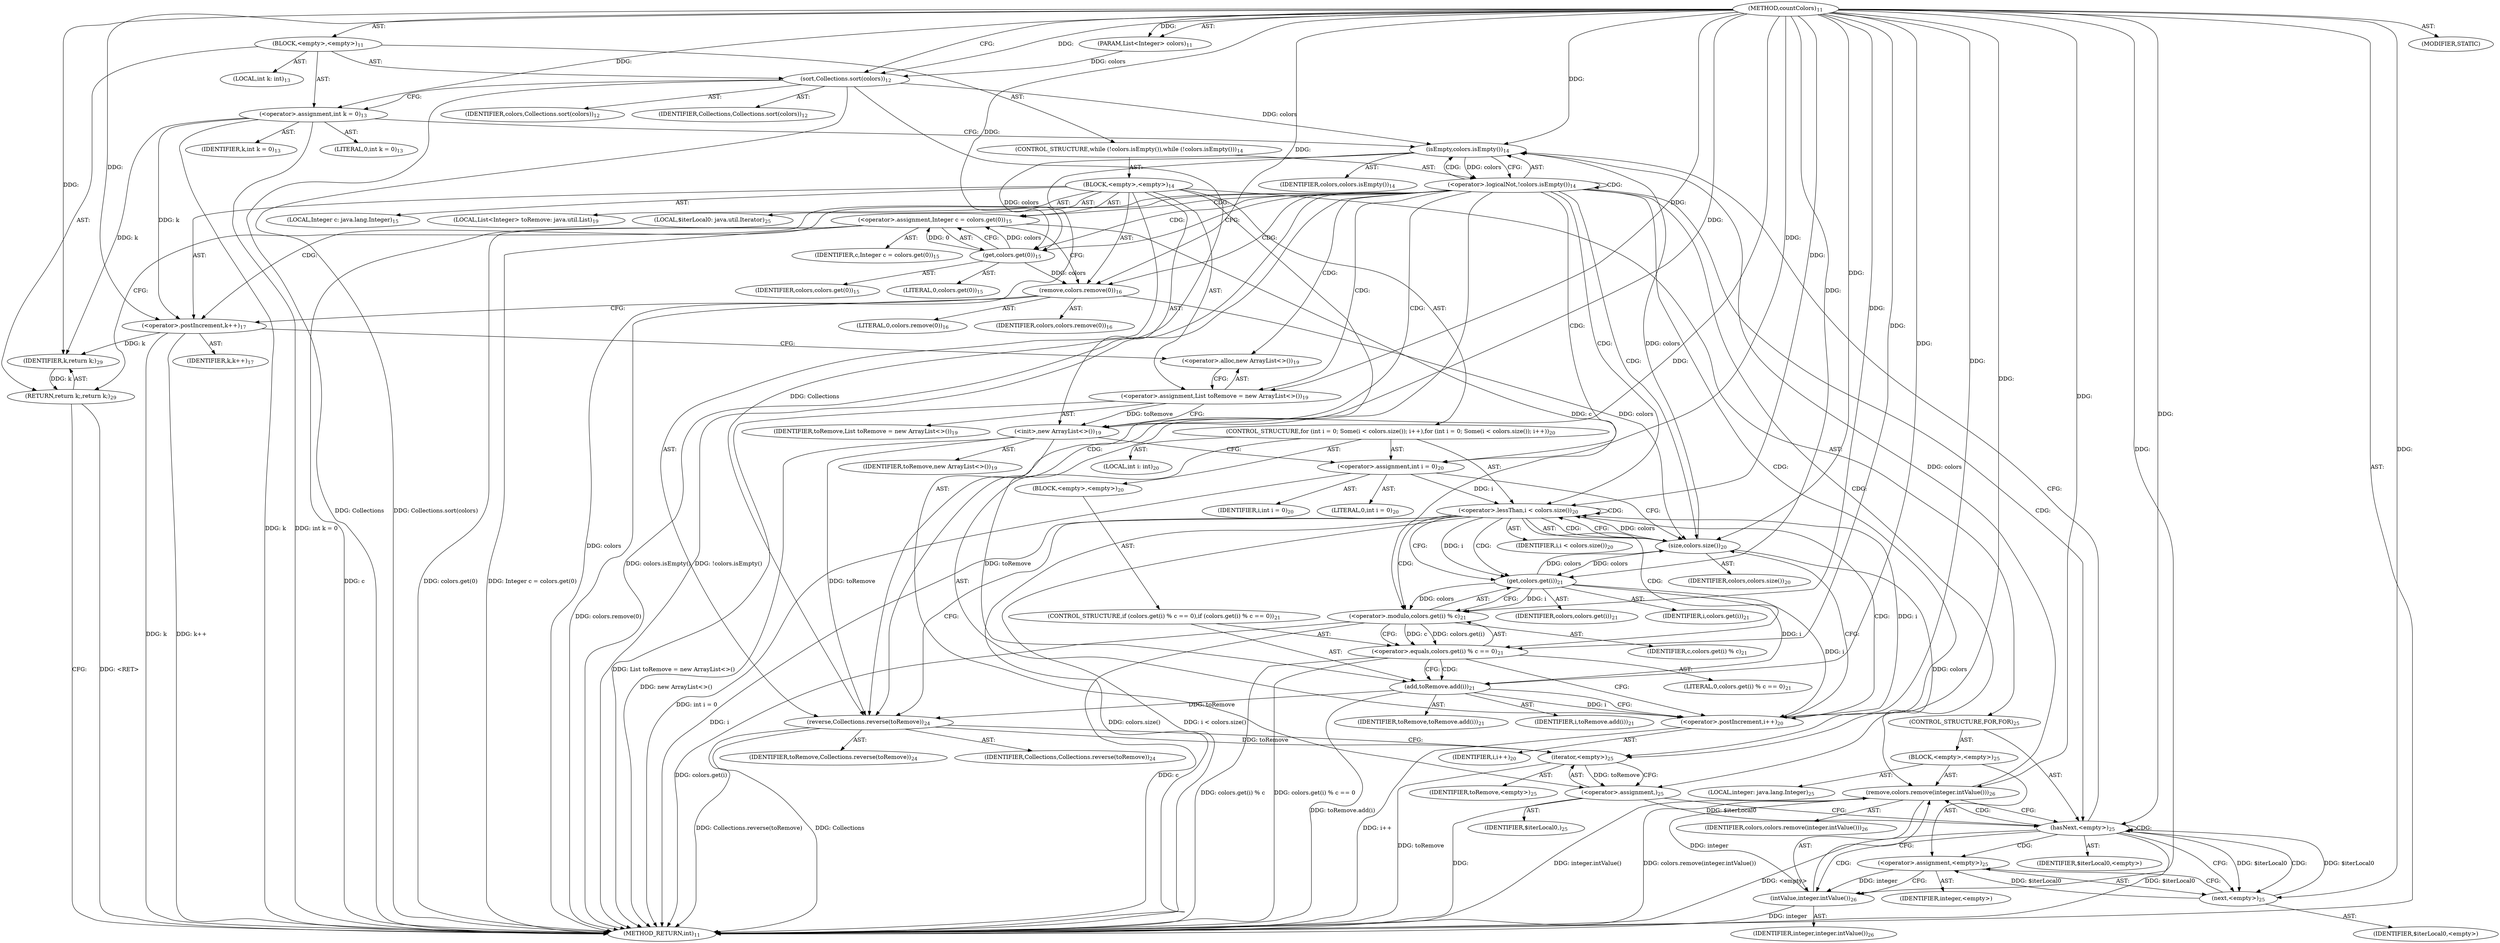digraph "countColors" {  
"21" [label = <(METHOD,countColors)<SUB>11</SUB>> ]
"22" [label = <(PARAM,List&lt;Integer&gt; colors)<SUB>11</SUB>> ]
"23" [label = <(BLOCK,&lt;empty&gt;,&lt;empty&gt;)<SUB>11</SUB>> ]
"24" [label = <(sort,Collections.sort(colors))<SUB>12</SUB>> ]
"25" [label = <(IDENTIFIER,Collections,Collections.sort(colors))<SUB>12</SUB>> ]
"26" [label = <(IDENTIFIER,colors,Collections.sort(colors))<SUB>12</SUB>> ]
"27" [label = <(LOCAL,int k: int)<SUB>13</SUB>> ]
"28" [label = <(&lt;operator&gt;.assignment,int k = 0)<SUB>13</SUB>> ]
"29" [label = <(IDENTIFIER,k,int k = 0)<SUB>13</SUB>> ]
"30" [label = <(LITERAL,0,int k = 0)<SUB>13</SUB>> ]
"31" [label = <(CONTROL_STRUCTURE,while (!colors.isEmpty()),while (!colors.isEmpty()))<SUB>14</SUB>> ]
"32" [label = <(&lt;operator&gt;.logicalNot,!colors.isEmpty())<SUB>14</SUB>> ]
"33" [label = <(isEmpty,colors.isEmpty())<SUB>14</SUB>> ]
"34" [label = <(IDENTIFIER,colors,colors.isEmpty())<SUB>14</SUB>> ]
"35" [label = <(BLOCK,&lt;empty&gt;,&lt;empty&gt;)<SUB>14</SUB>> ]
"36" [label = <(LOCAL,Integer c: java.lang.Integer)<SUB>15</SUB>> ]
"37" [label = <(&lt;operator&gt;.assignment,Integer c = colors.get(0))<SUB>15</SUB>> ]
"38" [label = <(IDENTIFIER,c,Integer c = colors.get(0))<SUB>15</SUB>> ]
"39" [label = <(get,colors.get(0))<SUB>15</SUB>> ]
"40" [label = <(IDENTIFIER,colors,colors.get(0))<SUB>15</SUB>> ]
"41" [label = <(LITERAL,0,colors.get(0))<SUB>15</SUB>> ]
"42" [label = <(remove,colors.remove(0))<SUB>16</SUB>> ]
"43" [label = <(IDENTIFIER,colors,colors.remove(0))<SUB>16</SUB>> ]
"44" [label = <(LITERAL,0,colors.remove(0))<SUB>16</SUB>> ]
"45" [label = <(&lt;operator&gt;.postIncrement,k++)<SUB>17</SUB>> ]
"46" [label = <(IDENTIFIER,k,k++)<SUB>17</SUB>> ]
"4" [label = <(LOCAL,List&lt;Integer&gt; toRemove: java.util.List)<SUB>19</SUB>> ]
"47" [label = <(&lt;operator&gt;.assignment,List toRemove = new ArrayList&lt;&gt;())<SUB>19</SUB>> ]
"48" [label = <(IDENTIFIER,toRemove,List toRemove = new ArrayList&lt;&gt;())<SUB>19</SUB>> ]
"49" [label = <(&lt;operator&gt;.alloc,new ArrayList&lt;&gt;())<SUB>19</SUB>> ]
"50" [label = <(&lt;init&gt;,new ArrayList&lt;&gt;())<SUB>19</SUB>> ]
"3" [label = <(IDENTIFIER,toRemove,new ArrayList&lt;&gt;())<SUB>19</SUB>> ]
"51" [label = <(CONTROL_STRUCTURE,for (int i = 0; Some(i &lt; colors.size()); i++),for (int i = 0; Some(i &lt; colors.size()); i++))<SUB>20</SUB>> ]
"52" [label = <(LOCAL,int i: int)<SUB>20</SUB>> ]
"53" [label = <(&lt;operator&gt;.assignment,int i = 0)<SUB>20</SUB>> ]
"54" [label = <(IDENTIFIER,i,int i = 0)<SUB>20</SUB>> ]
"55" [label = <(LITERAL,0,int i = 0)<SUB>20</SUB>> ]
"56" [label = <(&lt;operator&gt;.lessThan,i &lt; colors.size())<SUB>20</SUB>> ]
"57" [label = <(IDENTIFIER,i,i &lt; colors.size())<SUB>20</SUB>> ]
"58" [label = <(size,colors.size())<SUB>20</SUB>> ]
"59" [label = <(IDENTIFIER,colors,colors.size())<SUB>20</SUB>> ]
"60" [label = <(&lt;operator&gt;.postIncrement,i++)<SUB>20</SUB>> ]
"61" [label = <(IDENTIFIER,i,i++)<SUB>20</SUB>> ]
"62" [label = <(BLOCK,&lt;empty&gt;,&lt;empty&gt;)<SUB>20</SUB>> ]
"63" [label = <(CONTROL_STRUCTURE,if (colors.get(i) % c == 0),if (colors.get(i) % c == 0))<SUB>21</SUB>> ]
"64" [label = <(&lt;operator&gt;.equals,colors.get(i) % c == 0)<SUB>21</SUB>> ]
"65" [label = <(&lt;operator&gt;.modulo,colors.get(i) % c)<SUB>21</SUB>> ]
"66" [label = <(get,colors.get(i))<SUB>21</SUB>> ]
"67" [label = <(IDENTIFIER,colors,colors.get(i))<SUB>21</SUB>> ]
"68" [label = <(IDENTIFIER,i,colors.get(i))<SUB>21</SUB>> ]
"69" [label = <(IDENTIFIER,c,colors.get(i) % c)<SUB>21</SUB>> ]
"70" [label = <(LITERAL,0,colors.get(i) % c == 0)<SUB>21</SUB>> ]
"71" [label = <(add,toRemove.add(i))<SUB>21</SUB>> ]
"72" [label = <(IDENTIFIER,toRemove,toRemove.add(i))<SUB>21</SUB>> ]
"73" [label = <(IDENTIFIER,i,toRemove.add(i))<SUB>21</SUB>> ]
"74" [label = <(reverse,Collections.reverse(toRemove))<SUB>24</SUB>> ]
"75" [label = <(IDENTIFIER,Collections,Collections.reverse(toRemove))<SUB>24</SUB>> ]
"76" [label = <(IDENTIFIER,toRemove,Collections.reverse(toRemove))<SUB>24</SUB>> ]
"77" [label = <(LOCAL,$iterLocal0: java.util.Iterator)<SUB>25</SUB>> ]
"78" [label = <(&lt;operator&gt;.assignment,)<SUB>25</SUB>> ]
"79" [label = <(IDENTIFIER,$iterLocal0,)<SUB>25</SUB>> ]
"80" [label = <(iterator,&lt;empty&gt;)<SUB>25</SUB>> ]
"81" [label = <(IDENTIFIER,toRemove,&lt;empty&gt;)<SUB>25</SUB>> ]
"82" [label = <(CONTROL_STRUCTURE,FOR,FOR)<SUB>25</SUB>> ]
"83" [label = <(hasNext,&lt;empty&gt;)<SUB>25</SUB>> ]
"84" [label = <(IDENTIFIER,$iterLocal0,&lt;empty&gt;)> ]
"85" [label = <(BLOCK,&lt;empty&gt;,&lt;empty&gt;)<SUB>25</SUB>> ]
"86" [label = <(LOCAL,integer: java.lang.Integer)<SUB>25</SUB>> ]
"87" [label = <(&lt;operator&gt;.assignment,&lt;empty&gt;)<SUB>25</SUB>> ]
"88" [label = <(IDENTIFIER,integer,&lt;empty&gt;)> ]
"89" [label = <(next,&lt;empty&gt;)<SUB>25</SUB>> ]
"90" [label = <(IDENTIFIER,$iterLocal0,&lt;empty&gt;)> ]
"91" [label = <(remove,colors.remove(integer.intValue()))<SUB>26</SUB>> ]
"92" [label = <(IDENTIFIER,colors,colors.remove(integer.intValue()))<SUB>26</SUB>> ]
"93" [label = <(intValue,integer.intValue())<SUB>26</SUB>> ]
"94" [label = <(IDENTIFIER,integer,integer.intValue())<SUB>26</SUB>> ]
"95" [label = <(RETURN,return k;,return k;)<SUB>29</SUB>> ]
"96" [label = <(IDENTIFIER,k,return k;)<SUB>29</SUB>> ]
"97" [label = <(MODIFIER,STATIC)> ]
"98" [label = <(METHOD_RETURN,int)<SUB>11</SUB>> ]
  "21" -> "22"  [ label = "AST: "] 
  "21" -> "23"  [ label = "AST: "] 
  "21" -> "97"  [ label = "AST: "] 
  "21" -> "98"  [ label = "AST: "] 
  "23" -> "24"  [ label = "AST: "] 
  "23" -> "27"  [ label = "AST: "] 
  "23" -> "28"  [ label = "AST: "] 
  "23" -> "31"  [ label = "AST: "] 
  "23" -> "95"  [ label = "AST: "] 
  "24" -> "25"  [ label = "AST: "] 
  "24" -> "26"  [ label = "AST: "] 
  "28" -> "29"  [ label = "AST: "] 
  "28" -> "30"  [ label = "AST: "] 
  "31" -> "32"  [ label = "AST: "] 
  "31" -> "35"  [ label = "AST: "] 
  "32" -> "33"  [ label = "AST: "] 
  "33" -> "34"  [ label = "AST: "] 
  "35" -> "36"  [ label = "AST: "] 
  "35" -> "37"  [ label = "AST: "] 
  "35" -> "42"  [ label = "AST: "] 
  "35" -> "45"  [ label = "AST: "] 
  "35" -> "4"  [ label = "AST: "] 
  "35" -> "47"  [ label = "AST: "] 
  "35" -> "50"  [ label = "AST: "] 
  "35" -> "51"  [ label = "AST: "] 
  "35" -> "74"  [ label = "AST: "] 
  "35" -> "77"  [ label = "AST: "] 
  "35" -> "78"  [ label = "AST: "] 
  "35" -> "82"  [ label = "AST: "] 
  "37" -> "38"  [ label = "AST: "] 
  "37" -> "39"  [ label = "AST: "] 
  "39" -> "40"  [ label = "AST: "] 
  "39" -> "41"  [ label = "AST: "] 
  "42" -> "43"  [ label = "AST: "] 
  "42" -> "44"  [ label = "AST: "] 
  "45" -> "46"  [ label = "AST: "] 
  "47" -> "48"  [ label = "AST: "] 
  "47" -> "49"  [ label = "AST: "] 
  "50" -> "3"  [ label = "AST: "] 
  "51" -> "52"  [ label = "AST: "] 
  "51" -> "53"  [ label = "AST: "] 
  "51" -> "56"  [ label = "AST: "] 
  "51" -> "60"  [ label = "AST: "] 
  "51" -> "62"  [ label = "AST: "] 
  "53" -> "54"  [ label = "AST: "] 
  "53" -> "55"  [ label = "AST: "] 
  "56" -> "57"  [ label = "AST: "] 
  "56" -> "58"  [ label = "AST: "] 
  "58" -> "59"  [ label = "AST: "] 
  "60" -> "61"  [ label = "AST: "] 
  "62" -> "63"  [ label = "AST: "] 
  "63" -> "64"  [ label = "AST: "] 
  "63" -> "71"  [ label = "AST: "] 
  "64" -> "65"  [ label = "AST: "] 
  "64" -> "70"  [ label = "AST: "] 
  "65" -> "66"  [ label = "AST: "] 
  "65" -> "69"  [ label = "AST: "] 
  "66" -> "67"  [ label = "AST: "] 
  "66" -> "68"  [ label = "AST: "] 
  "71" -> "72"  [ label = "AST: "] 
  "71" -> "73"  [ label = "AST: "] 
  "74" -> "75"  [ label = "AST: "] 
  "74" -> "76"  [ label = "AST: "] 
  "78" -> "79"  [ label = "AST: "] 
  "78" -> "80"  [ label = "AST: "] 
  "80" -> "81"  [ label = "AST: "] 
  "82" -> "83"  [ label = "AST: "] 
  "82" -> "85"  [ label = "AST: "] 
  "83" -> "84"  [ label = "AST: "] 
  "85" -> "86"  [ label = "AST: "] 
  "85" -> "87"  [ label = "AST: "] 
  "85" -> "91"  [ label = "AST: "] 
  "87" -> "88"  [ label = "AST: "] 
  "87" -> "89"  [ label = "AST: "] 
  "89" -> "90"  [ label = "AST: "] 
  "91" -> "92"  [ label = "AST: "] 
  "91" -> "93"  [ label = "AST: "] 
  "93" -> "94"  [ label = "AST: "] 
  "95" -> "96"  [ label = "AST: "] 
  "24" -> "28"  [ label = "CFG: "] 
  "28" -> "33"  [ label = "CFG: "] 
  "95" -> "98"  [ label = "CFG: "] 
  "32" -> "39"  [ label = "CFG: "] 
  "32" -> "95"  [ label = "CFG: "] 
  "33" -> "32"  [ label = "CFG: "] 
  "37" -> "42"  [ label = "CFG: "] 
  "42" -> "45"  [ label = "CFG: "] 
  "45" -> "49"  [ label = "CFG: "] 
  "47" -> "50"  [ label = "CFG: "] 
  "50" -> "53"  [ label = "CFG: "] 
  "74" -> "80"  [ label = "CFG: "] 
  "78" -> "83"  [ label = "CFG: "] 
  "39" -> "37"  [ label = "CFG: "] 
  "49" -> "47"  [ label = "CFG: "] 
  "53" -> "58"  [ label = "CFG: "] 
  "56" -> "66"  [ label = "CFG: "] 
  "56" -> "74"  [ label = "CFG: "] 
  "60" -> "58"  [ label = "CFG: "] 
  "80" -> "78"  [ label = "CFG: "] 
  "83" -> "33"  [ label = "CFG: "] 
  "83" -> "89"  [ label = "CFG: "] 
  "58" -> "56"  [ label = "CFG: "] 
  "87" -> "93"  [ label = "CFG: "] 
  "91" -> "83"  [ label = "CFG: "] 
  "64" -> "71"  [ label = "CFG: "] 
  "64" -> "60"  [ label = "CFG: "] 
  "71" -> "60"  [ label = "CFG: "] 
  "89" -> "87"  [ label = "CFG: "] 
  "93" -> "91"  [ label = "CFG: "] 
  "65" -> "64"  [ label = "CFG: "] 
  "66" -> "65"  [ label = "CFG: "] 
  "21" -> "24"  [ label = "CFG: "] 
  "95" -> "98"  [ label = "DDG: &lt;RET&gt;"] 
  "24" -> "98"  [ label = "DDG: Collections"] 
  "24" -> "98"  [ label = "DDG: Collections.sort(colors)"] 
  "28" -> "98"  [ label = "DDG: k"] 
  "28" -> "98"  [ label = "DDG: int k = 0"] 
  "33" -> "98"  [ label = "DDG: colors"] 
  "32" -> "98"  [ label = "DDG: colors.isEmpty()"] 
  "32" -> "98"  [ label = "DDG: !colors.isEmpty()"] 
  "37" -> "98"  [ label = "DDG: c"] 
  "37" -> "98"  [ label = "DDG: colors.get(0)"] 
  "37" -> "98"  [ label = "DDG: Integer c = colors.get(0)"] 
  "42" -> "98"  [ label = "DDG: colors.remove(0)"] 
  "45" -> "98"  [ label = "DDG: k"] 
  "45" -> "98"  [ label = "DDG: k++"] 
  "47" -> "98"  [ label = "DDG: List toRemove = new ArrayList&lt;&gt;()"] 
  "50" -> "98"  [ label = "DDG: new ArrayList&lt;&gt;()"] 
  "53" -> "98"  [ label = "DDG: int i = 0"] 
  "56" -> "98"  [ label = "DDG: i"] 
  "56" -> "98"  [ label = "DDG: colors.size()"] 
  "56" -> "98"  [ label = "DDG: i &lt; colors.size()"] 
  "74" -> "98"  [ label = "DDG: Collections"] 
  "74" -> "98"  [ label = "DDG: Collections.reverse(toRemove)"] 
  "80" -> "98"  [ label = "DDG: toRemove"] 
  "78" -> "98"  [ label = "DDG: "] 
  "83" -> "98"  [ label = "DDG: $iterLocal0"] 
  "83" -> "98"  [ label = "DDG: &lt;empty&gt;"] 
  "93" -> "98"  [ label = "DDG: integer"] 
  "91" -> "98"  [ label = "DDG: integer.intValue()"] 
  "91" -> "98"  [ label = "DDG: colors.remove(integer.intValue())"] 
  "65" -> "98"  [ label = "DDG: colors.get(i)"] 
  "65" -> "98"  [ label = "DDG: c"] 
  "64" -> "98"  [ label = "DDG: colors.get(i) % c"] 
  "64" -> "98"  [ label = "DDG: colors.get(i) % c == 0"] 
  "71" -> "98"  [ label = "DDG: toRemove.add(i)"] 
  "60" -> "98"  [ label = "DDG: i++"] 
  "21" -> "22"  [ label = "DDG: "] 
  "21" -> "28"  [ label = "DDG: "] 
  "96" -> "95"  [ label = "DDG: k"] 
  "21" -> "24"  [ label = "DDG: "] 
  "22" -> "24"  [ label = "DDG: colors"] 
  "28" -> "96"  [ label = "DDG: k"] 
  "45" -> "96"  [ label = "DDG: k"] 
  "21" -> "96"  [ label = "DDG: "] 
  "33" -> "32"  [ label = "DDG: colors"] 
  "39" -> "37"  [ label = "DDG: colors"] 
  "39" -> "37"  [ label = "DDG: 0"] 
  "21" -> "47"  [ label = "DDG: "] 
  "80" -> "78"  [ label = "DDG: toRemove"] 
  "24" -> "33"  [ label = "DDG: colors"] 
  "58" -> "33"  [ label = "DDG: colors"] 
  "91" -> "33"  [ label = "DDG: colors"] 
  "21" -> "33"  [ label = "DDG: "] 
  "39" -> "42"  [ label = "DDG: colors"] 
  "21" -> "42"  [ label = "DDG: "] 
  "28" -> "45"  [ label = "DDG: k"] 
  "21" -> "45"  [ label = "DDG: "] 
  "47" -> "50"  [ label = "DDG: toRemove"] 
  "21" -> "50"  [ label = "DDG: "] 
  "21" -> "53"  [ label = "DDG: "] 
  "24" -> "74"  [ label = "DDG: Collections"] 
  "21" -> "74"  [ label = "DDG: "] 
  "50" -> "74"  [ label = "DDG: toRemove"] 
  "71" -> "74"  [ label = "DDG: toRemove"] 
  "33" -> "39"  [ label = "DDG: colors"] 
  "21" -> "39"  [ label = "DDG: "] 
  "53" -> "56"  [ label = "DDG: i"] 
  "60" -> "56"  [ label = "DDG: i"] 
  "21" -> "56"  [ label = "DDG: "] 
  "58" -> "56"  [ label = "DDG: colors"] 
  "66" -> "60"  [ label = "DDG: i"] 
  "71" -> "60"  [ label = "DDG: i"] 
  "21" -> "60"  [ label = "DDG: "] 
  "74" -> "80"  [ label = "DDG: toRemove"] 
  "21" -> "80"  [ label = "DDG: "] 
  "78" -> "83"  [ label = "DDG: $iterLocal0"] 
  "89" -> "83"  [ label = "DDG: $iterLocal0"] 
  "21" -> "83"  [ label = "DDG: "] 
  "89" -> "87"  [ label = "DDG: $iterLocal0"] 
  "42" -> "58"  [ label = "DDG: colors"] 
  "66" -> "58"  [ label = "DDG: colors"] 
  "21" -> "58"  [ label = "DDG: "] 
  "58" -> "91"  [ label = "DDG: colors"] 
  "21" -> "91"  [ label = "DDG: "] 
  "93" -> "91"  [ label = "DDG: integer"] 
  "65" -> "64"  [ label = "DDG: colors.get(i)"] 
  "65" -> "64"  [ label = "DDG: c"] 
  "21" -> "64"  [ label = "DDG: "] 
  "50" -> "71"  [ label = "DDG: toRemove"] 
  "21" -> "71"  [ label = "DDG: "] 
  "66" -> "71"  [ label = "DDG: i"] 
  "83" -> "89"  [ label = "DDG: $iterLocal0"] 
  "21" -> "89"  [ label = "DDG: "] 
  "87" -> "93"  [ label = "DDG: integer"] 
  "21" -> "93"  [ label = "DDG: "] 
  "66" -> "65"  [ label = "DDG: colors"] 
  "66" -> "65"  [ label = "DDG: i"] 
  "37" -> "65"  [ label = "DDG: c"] 
  "21" -> "65"  [ label = "DDG: "] 
  "58" -> "66"  [ label = "DDG: colors"] 
  "21" -> "66"  [ label = "DDG: "] 
  "56" -> "66"  [ label = "DDG: i"] 
  "32" -> "47"  [ label = "CDG: "] 
  "32" -> "32"  [ label = "CDG: "] 
  "32" -> "49"  [ label = "CDG: "] 
  "32" -> "42"  [ label = "CDG: "] 
  "32" -> "37"  [ label = "CDG: "] 
  "32" -> "56"  [ label = "CDG: "] 
  "32" -> "74"  [ label = "CDG: "] 
  "32" -> "45"  [ label = "CDG: "] 
  "32" -> "50"  [ label = "CDG: "] 
  "32" -> "80"  [ label = "CDG: "] 
  "32" -> "58"  [ label = "CDG: "] 
  "32" -> "33"  [ label = "CDG: "] 
  "32" -> "83"  [ label = "CDG: "] 
  "32" -> "53"  [ label = "CDG: "] 
  "32" -> "78"  [ label = "CDG: "] 
  "32" -> "39"  [ label = "CDG: "] 
  "56" -> "60"  [ label = "CDG: "] 
  "56" -> "64"  [ label = "CDG: "] 
  "56" -> "66"  [ label = "CDG: "] 
  "56" -> "56"  [ label = "CDG: "] 
  "56" -> "65"  [ label = "CDG: "] 
  "56" -> "58"  [ label = "CDG: "] 
  "83" -> "89"  [ label = "CDG: "] 
  "83" -> "87"  [ label = "CDG: "] 
  "83" -> "91"  [ label = "CDG: "] 
  "83" -> "93"  [ label = "CDG: "] 
  "83" -> "83"  [ label = "CDG: "] 
  "64" -> "71"  [ label = "CDG: "] 
}
